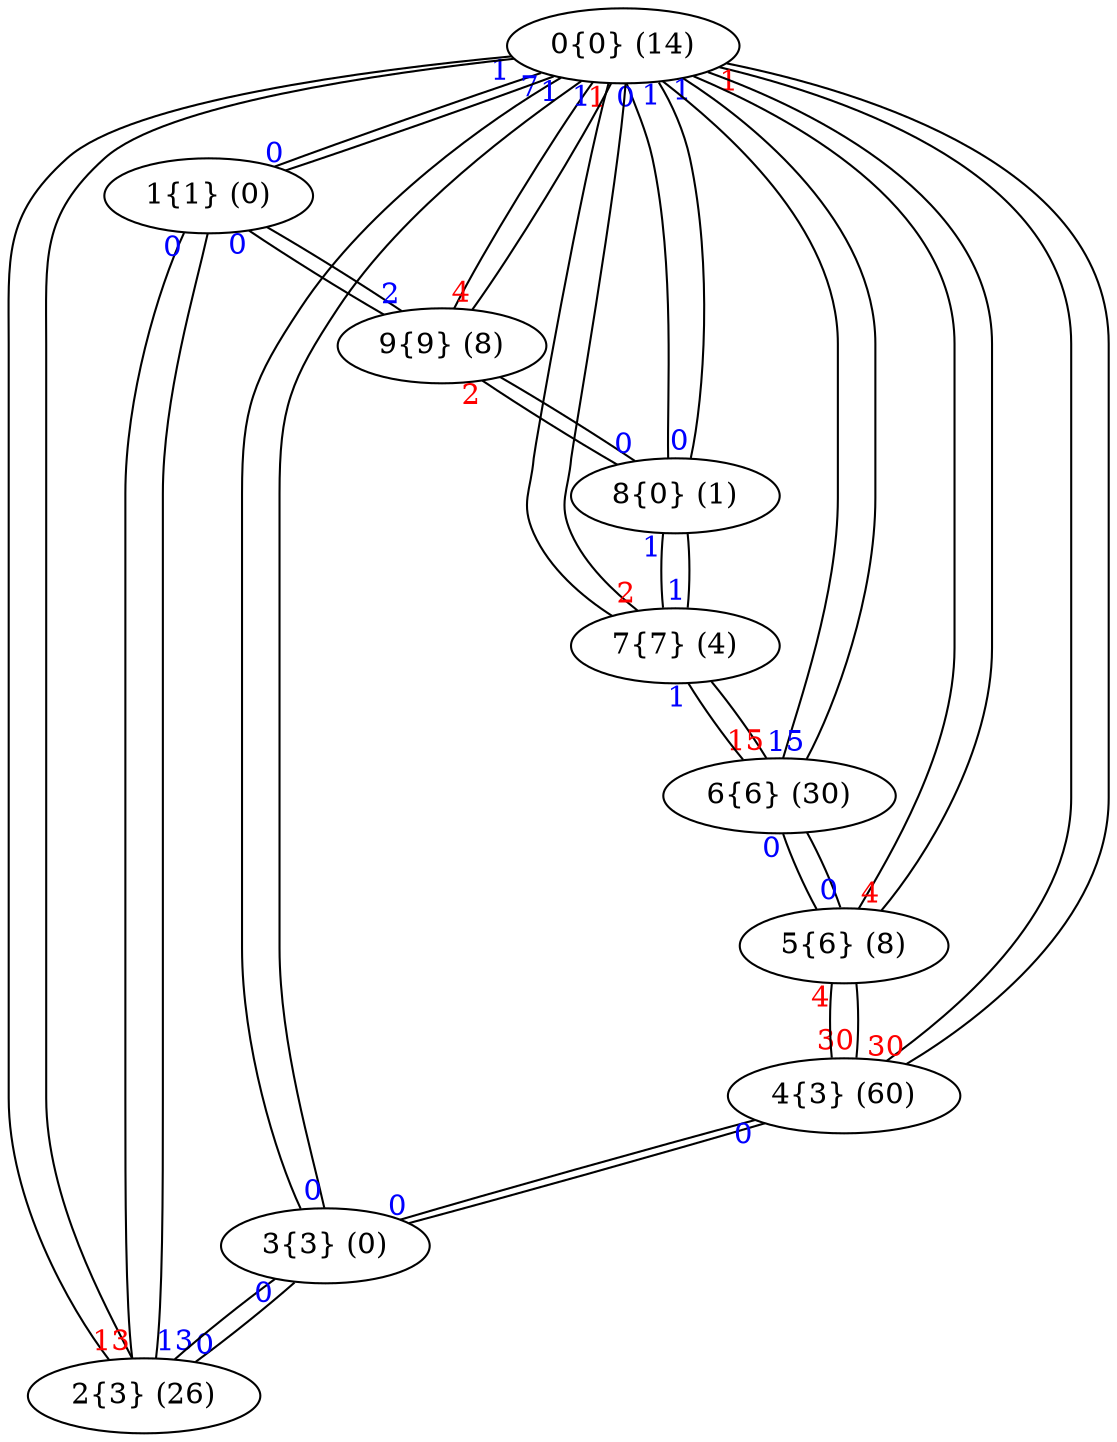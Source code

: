 graph G {
	0 [label = "0{0} (14)"]
		0 -- 1 [taillabel = "7" fontcolor = "blue"]
		0 -- 2 [taillabel = "1" fontcolor = "blue"]
		0 -- 3 [taillabel = "1" fontcolor = "blue"]
		0 -- 4 [taillabel = "1" fontcolor = "red"]
		0 -- 5 [taillabel = "1" fontcolor = "blue"]
		0 -- 6 [taillabel = "1" fontcolor = "blue"]
		0 -- 7 [taillabel = "1" fontcolor = "red"]
		0 -- 8 [taillabel = "0" fontcolor = "blue"]
		0 -- 9 [taillabel = "1" fontcolor = "blue"]
	1 [label = "1{1} (0)"]
		1 -- 0 [taillabel = "0" fontcolor = "blue"]
		1 -- 2 [taillabel = "0" fontcolor = "blue"]
		1 -- 9 [taillabel = "0" fontcolor = "blue"]
	2 [label = "2{3} (26)"]
		2 -- 0 [taillabel = "13" fontcolor = "red"]
		2 -- 1 [taillabel = "13" fontcolor = "blue"]
		2 -- 3 [taillabel = "0" fontcolor = "blue"]
	3 [label = "3{3} (0)"]
		3 -- 0 [taillabel = "0" fontcolor = "blue"]
		3 -- 2 [taillabel = "0" fontcolor = "blue"]
		3 -- 4 [taillabel = "0" fontcolor = "blue"]
	4 [label = "4{3} (60)"]
		4 -- 0 [taillabel = "30" fontcolor = "red"]
		4 -- 3 [taillabel = "0" fontcolor = "blue"]
		4 -- 5 [taillabel = "30" fontcolor = "red"]
	5 [label = "5{6} (8)"]
		5 -- 0 [taillabel = "4" fontcolor = "red"]
		5 -- 4 [taillabel = "4" fontcolor = "red"]
		5 -- 6 [taillabel = "0" fontcolor = "blue"]
	6 [label = "6{6} (30)"]
		6 -- 0 [taillabel = "15" fontcolor = "blue"]
		6 -- 5 [taillabel = "0" fontcolor = "blue"]
		6 -- 7 [taillabel = "15" fontcolor = "red"]
	7 [label = "7{7} (4)"]
		7 -- 0 [taillabel = "2" fontcolor = "red"]
		7 -- 6 [taillabel = "1" fontcolor = "blue"]
		7 -- 8 [taillabel = "1" fontcolor = "blue"]
	8 [label = "8{0} (1)"]
		8 -- 0 [taillabel = "0" fontcolor = "blue"]
		8 -- 7 [taillabel = "1" fontcolor = "blue"]
		8 -- 9 [taillabel = "0" fontcolor = "blue"]
	9 [label = "9{9} (8)"]
		9 -- 0 [taillabel = "4" fontcolor = "red"]
		9 -- 1 [taillabel = "2" fontcolor = "blue"]
		9 -- 8 [taillabel = "2" fontcolor = "red"]
	sep = 1
	overlap = false
	splines = true
}
